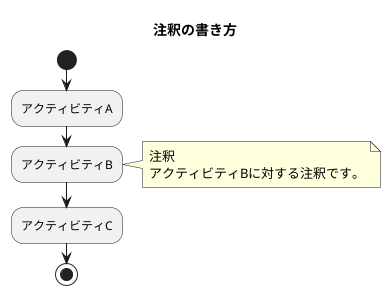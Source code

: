 @startuml 注釈
title 注釈の書き方

start

:アクティビティA;

:アクティビティB;

note right
    注釈
    アクティビティBに対する注釈です。
end note

:アクティビティC;

stop

@enduml